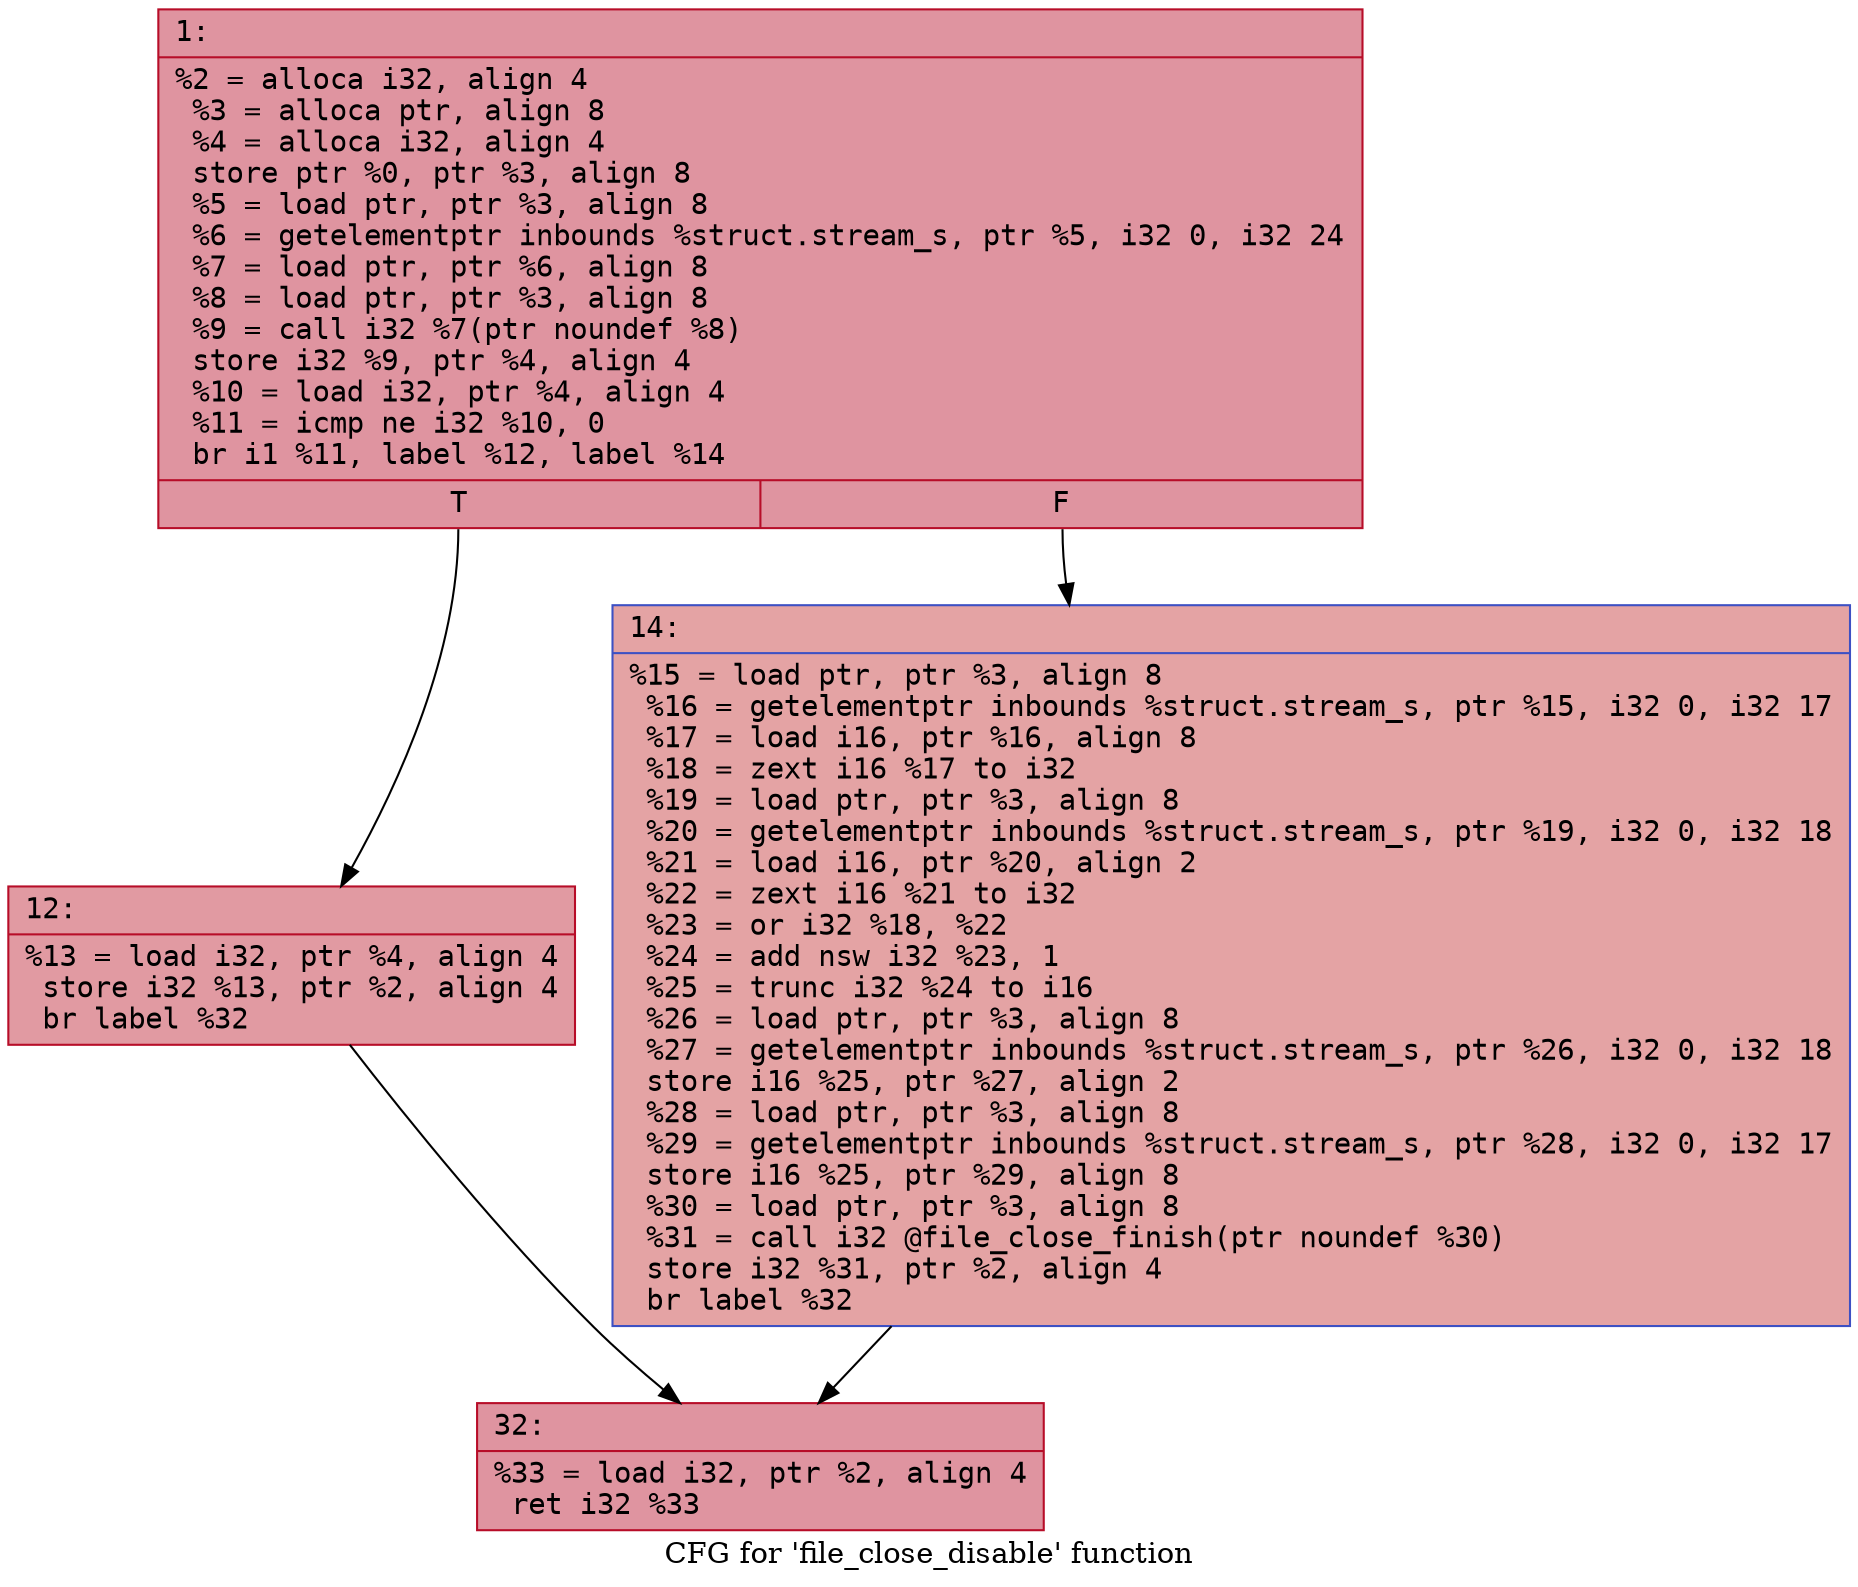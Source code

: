 digraph "CFG for 'file_close_disable' function" {
	label="CFG for 'file_close_disable' function";

	Node0x60000212b570 [shape=record,color="#b70d28ff", style=filled, fillcolor="#b70d2870" fontname="Courier",label="{1:\l|  %2 = alloca i32, align 4\l  %3 = alloca ptr, align 8\l  %4 = alloca i32, align 4\l  store ptr %0, ptr %3, align 8\l  %5 = load ptr, ptr %3, align 8\l  %6 = getelementptr inbounds %struct.stream_s, ptr %5, i32 0, i32 24\l  %7 = load ptr, ptr %6, align 8\l  %8 = load ptr, ptr %3, align 8\l  %9 = call i32 %7(ptr noundef %8)\l  store i32 %9, ptr %4, align 4\l  %10 = load i32, ptr %4, align 4\l  %11 = icmp ne i32 %10, 0\l  br i1 %11, label %12, label %14\l|{<s0>T|<s1>F}}"];
	Node0x60000212b570:s0 -> Node0x60000212b5c0[tooltip="1 -> 12\nProbability 62.50%" ];
	Node0x60000212b570:s1 -> Node0x60000212b610[tooltip="1 -> 14\nProbability 37.50%" ];
	Node0x60000212b5c0 [shape=record,color="#b70d28ff", style=filled, fillcolor="#bb1b2c70" fontname="Courier",label="{12:\l|  %13 = load i32, ptr %4, align 4\l  store i32 %13, ptr %2, align 4\l  br label %32\l}"];
	Node0x60000212b5c0 -> Node0x60000212b660[tooltip="12 -> 32\nProbability 100.00%" ];
	Node0x60000212b610 [shape=record,color="#3d50c3ff", style=filled, fillcolor="#c32e3170" fontname="Courier",label="{14:\l|  %15 = load ptr, ptr %3, align 8\l  %16 = getelementptr inbounds %struct.stream_s, ptr %15, i32 0, i32 17\l  %17 = load i16, ptr %16, align 8\l  %18 = zext i16 %17 to i32\l  %19 = load ptr, ptr %3, align 8\l  %20 = getelementptr inbounds %struct.stream_s, ptr %19, i32 0, i32 18\l  %21 = load i16, ptr %20, align 2\l  %22 = zext i16 %21 to i32\l  %23 = or i32 %18, %22\l  %24 = add nsw i32 %23, 1\l  %25 = trunc i32 %24 to i16\l  %26 = load ptr, ptr %3, align 8\l  %27 = getelementptr inbounds %struct.stream_s, ptr %26, i32 0, i32 18\l  store i16 %25, ptr %27, align 2\l  %28 = load ptr, ptr %3, align 8\l  %29 = getelementptr inbounds %struct.stream_s, ptr %28, i32 0, i32 17\l  store i16 %25, ptr %29, align 8\l  %30 = load ptr, ptr %3, align 8\l  %31 = call i32 @file_close_finish(ptr noundef %30)\l  store i32 %31, ptr %2, align 4\l  br label %32\l}"];
	Node0x60000212b610 -> Node0x60000212b660[tooltip="14 -> 32\nProbability 100.00%" ];
	Node0x60000212b660 [shape=record,color="#b70d28ff", style=filled, fillcolor="#b70d2870" fontname="Courier",label="{32:\l|  %33 = load i32, ptr %2, align 4\l  ret i32 %33\l}"];
}
